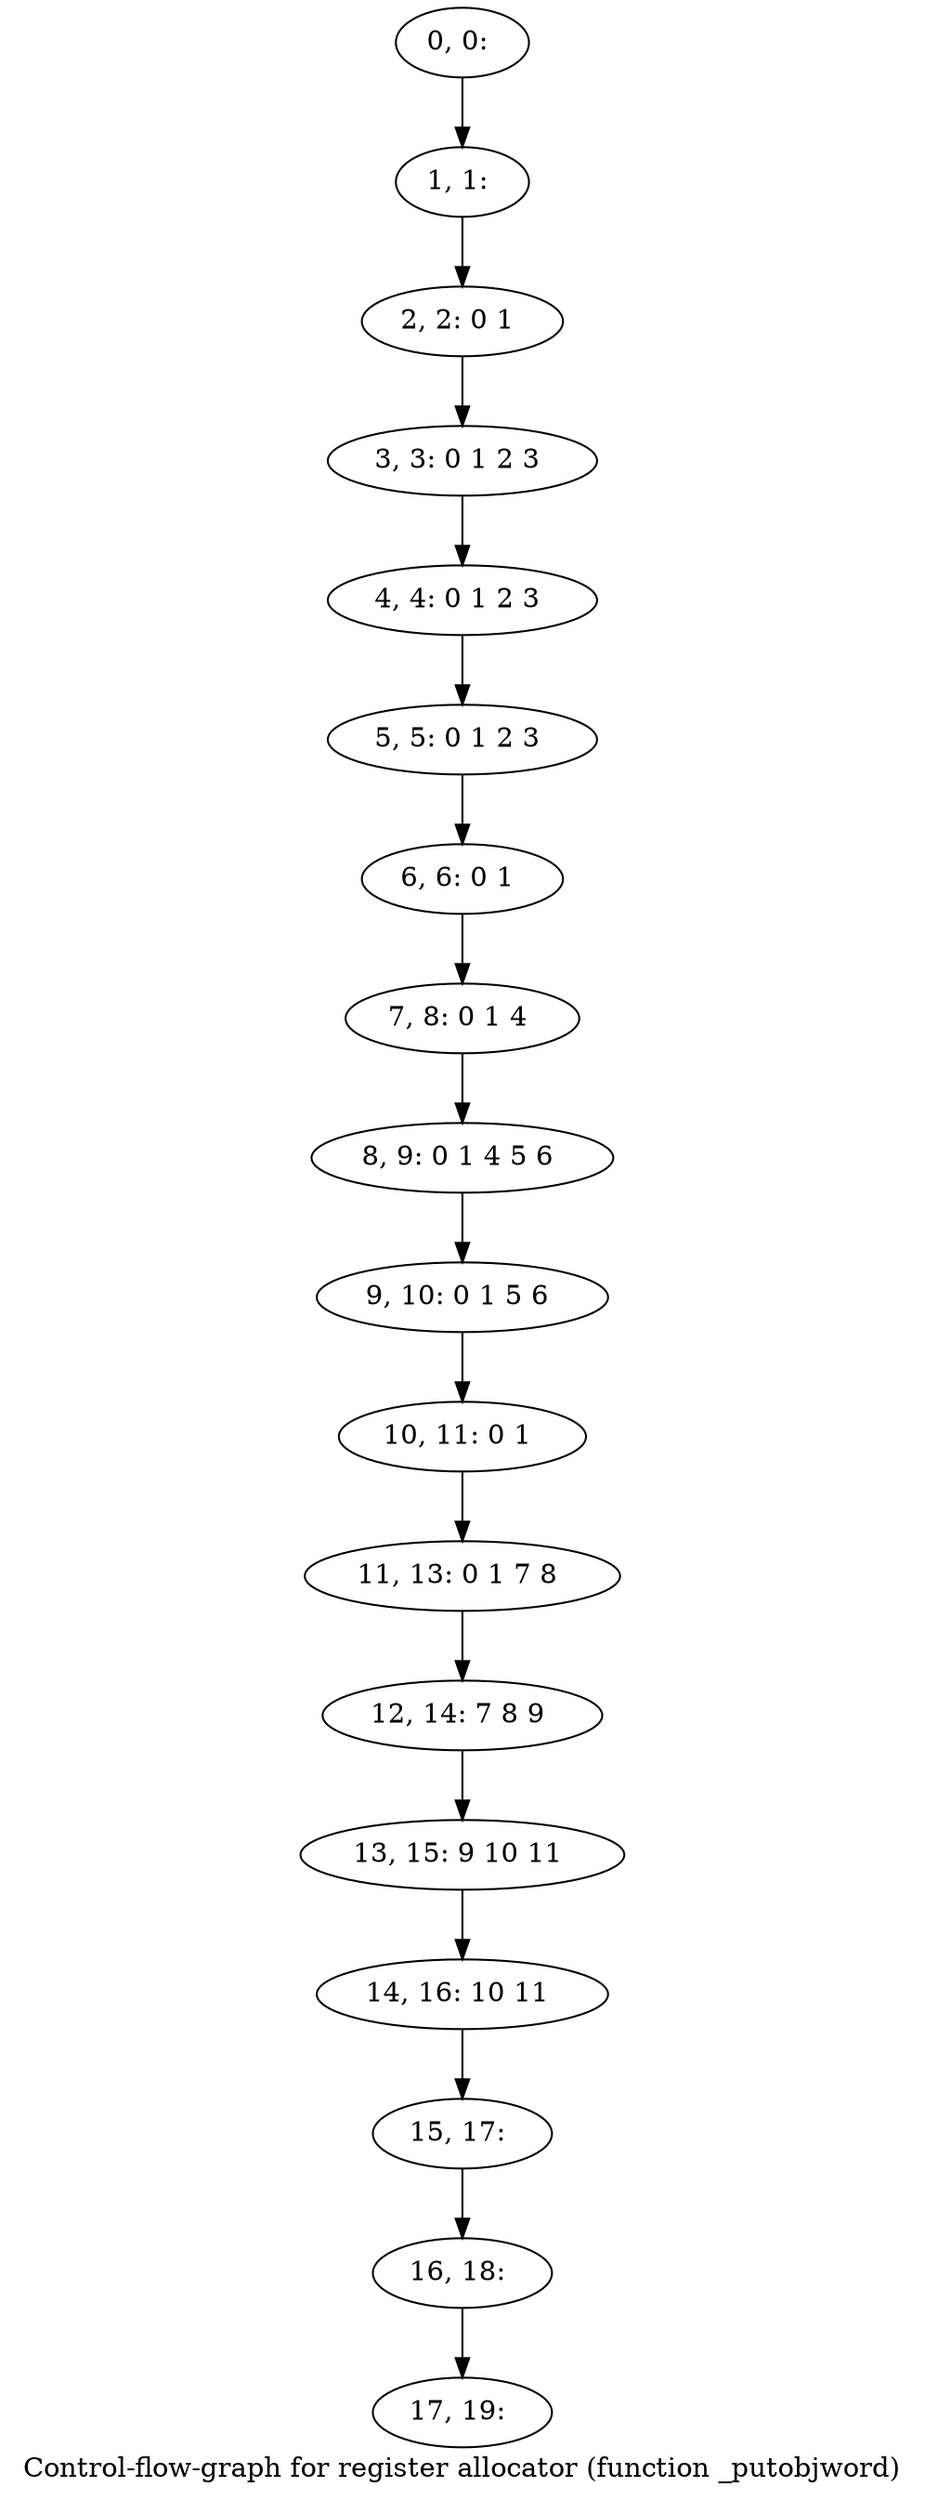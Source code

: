 digraph G {
graph [label="Control-flow-graph for register allocator (function _putobjword)"]
0[label="0, 0: "];
1[label="1, 1: "];
2[label="2, 2: 0 1 "];
3[label="3, 3: 0 1 2 3 "];
4[label="4, 4: 0 1 2 3 "];
5[label="5, 5: 0 1 2 3 "];
6[label="6, 6: 0 1 "];
7[label="7, 8: 0 1 4 "];
8[label="8, 9: 0 1 4 5 6 "];
9[label="9, 10: 0 1 5 6 "];
10[label="10, 11: 0 1 "];
11[label="11, 13: 0 1 7 8 "];
12[label="12, 14: 7 8 9 "];
13[label="13, 15: 9 10 11 "];
14[label="14, 16: 10 11 "];
15[label="15, 17: "];
16[label="16, 18: "];
17[label="17, 19: "];
0->1 ;
1->2 ;
2->3 ;
3->4 ;
4->5 ;
5->6 ;
6->7 ;
7->8 ;
8->9 ;
9->10 ;
10->11 ;
11->12 ;
12->13 ;
13->14 ;
14->15 ;
15->16 ;
16->17 ;
}
